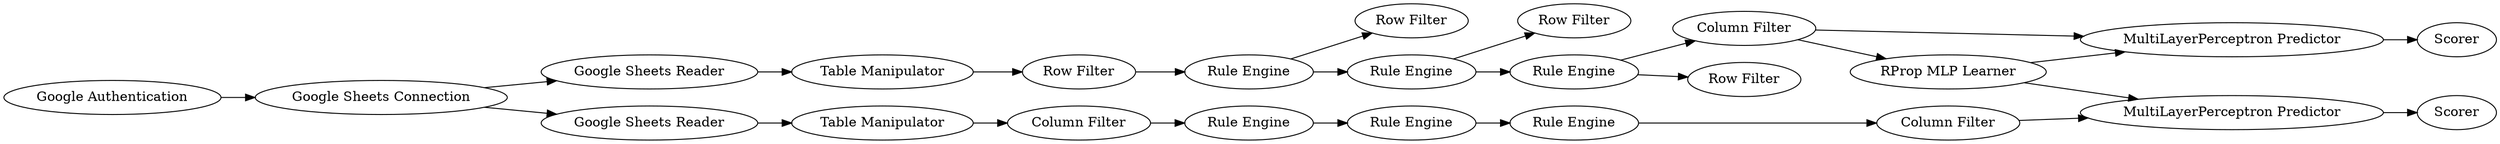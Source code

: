 digraph {
	2 [label="Google Sheets Reader"]
	4 [label="Google Sheets Connection"]
	5 [label="Google Authentication"]
	10 [label="Table Manipulator"]
	16 [label="Row Filter"]
	17 [label="Google Sheets Reader"]
	18 [label="Table Manipulator"]
	29 [label="MultiLayerPerceptron Predictor"]
	30 [label="Column Filter"]
	32 [label="Rule Engine"]
	33 [label="Rule Engine"]
	34 [label="Row Filter"]
	35 [label="Rule Engine"]
	36 [label="RProp MLP Learner"]
	37 [label="Column Filter"]
	38 [label="Rule Engine"]
	39 [label="Rule Engine"]
	40 [label="Rule Engine"]
	41 [label="Column Filter"]
	42 [label=Scorer]
	43 [label="MultiLayerPerceptron Predictor"]
	44 [label=Scorer]
	45 [label="Row Filter"]
	46 [label="Row Filter"]
	2 -> 10
	4 -> 2
	4 -> 17
	5 -> 4
	10 -> 16
	16 -> 32
	17 -> 18
	18 -> 30
	29 -> 42
	30 -> 38
	32 -> 33
	32 -> 46
	33 -> 35
	33 -> 45
	35 -> 34
	35 -> 37
	36 -> 43
	36 -> 29
	37 -> 36
	37 -> 43
	38 -> 39
	39 -> 40
	40 -> 41
	41 -> 29
	43 -> 44
	rankdir=LR
}
